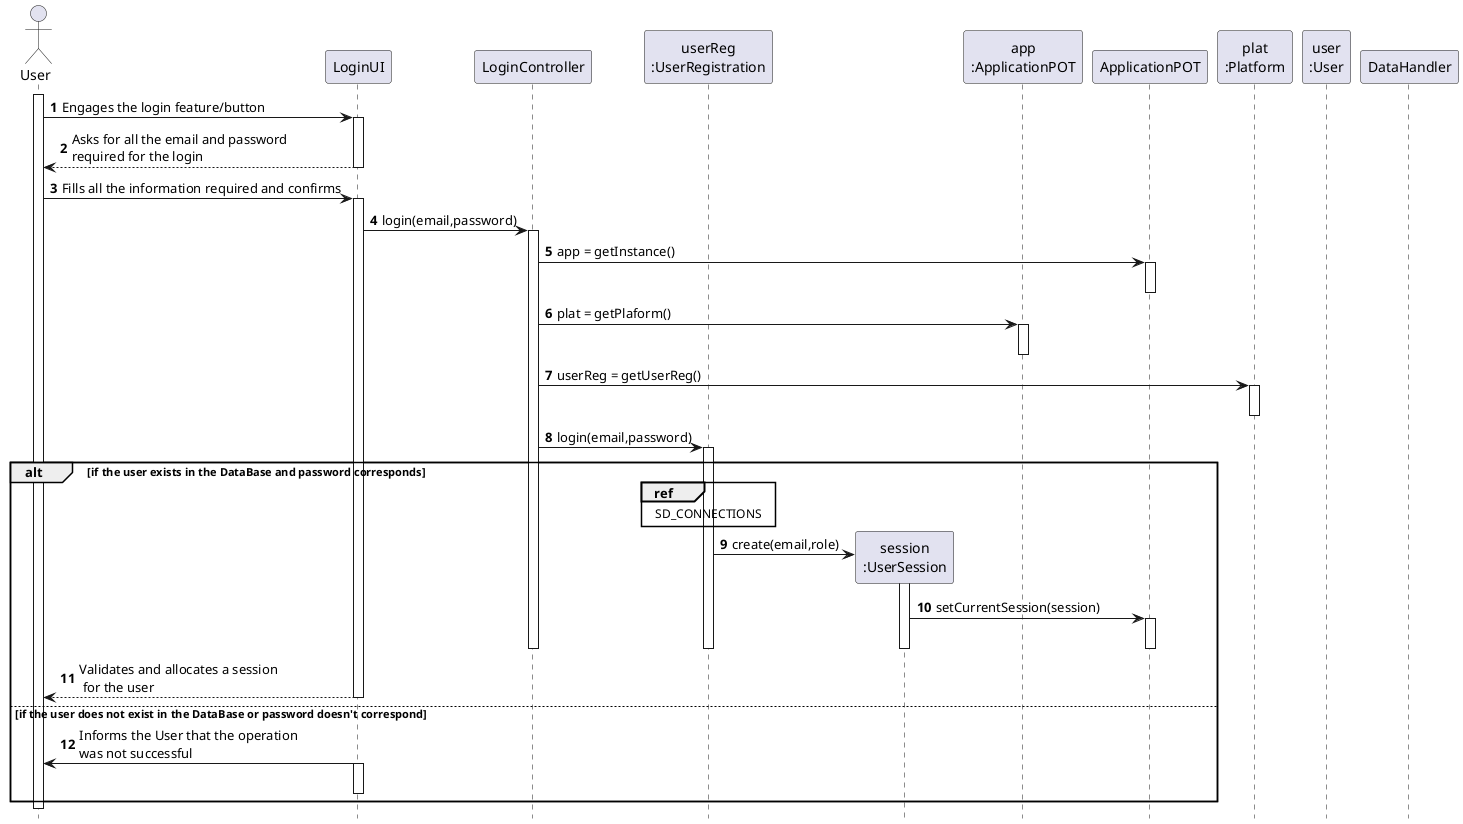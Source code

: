 @startuml
autonumber
hide footbox

actor "User" as U

participant "LoginUI" as UI
participant "LoginController" as CTRL


participant "userReg\n:UserRegistration" as UREG

participant "session\n:UserSession" as SES
participant "app\n:ApplicationPOT" as APP
participant "ApplicationPOT" as _APP
participant "plat\n:Platform" as PLAT
participant "user\n:User" as USER


participant "DataHandler" as DH

activate U

U -> UI : Engages the login feature/button
activate UI
UI --> U : Asks for all the email and password\nrequired for the login
deactivate UI

U -> UI : Fills all the information required and confirms
activate UI

UI -> CTRL : login(email,password)
activate CTRL

CTRL -> _APP: app = getInstance()
activate _APP
deactivate _APP

CTRL -> APP: plat = getPlaform()
activate APP
deactivate APP

CTRL -> PLAT : userReg = getUserReg()
activate PLAT
deactivate PLAT

CTRL -> UREG : login(email,password)
activate UREG





alt if the user exists in the DataBase and password corresponds




ref over UREG
SD_CONNECTIONS
end ref
UREG -> SES** : create(email,role)
activate SES
SES -> _APP : setCurrentSession(session)
activate _APP
deactivate SES


deactivate _APP

deactivate UREG


deactivate CTRL

UI --> U : Validates and allocates a session\n for the user
deactivate UI

else if the user does not exist in the DataBase or password doesn't correspond





UI -> U : Informs the User that the operation\nwas not successful
activate UI
deactivate UI

end

deactivate U
@enduml